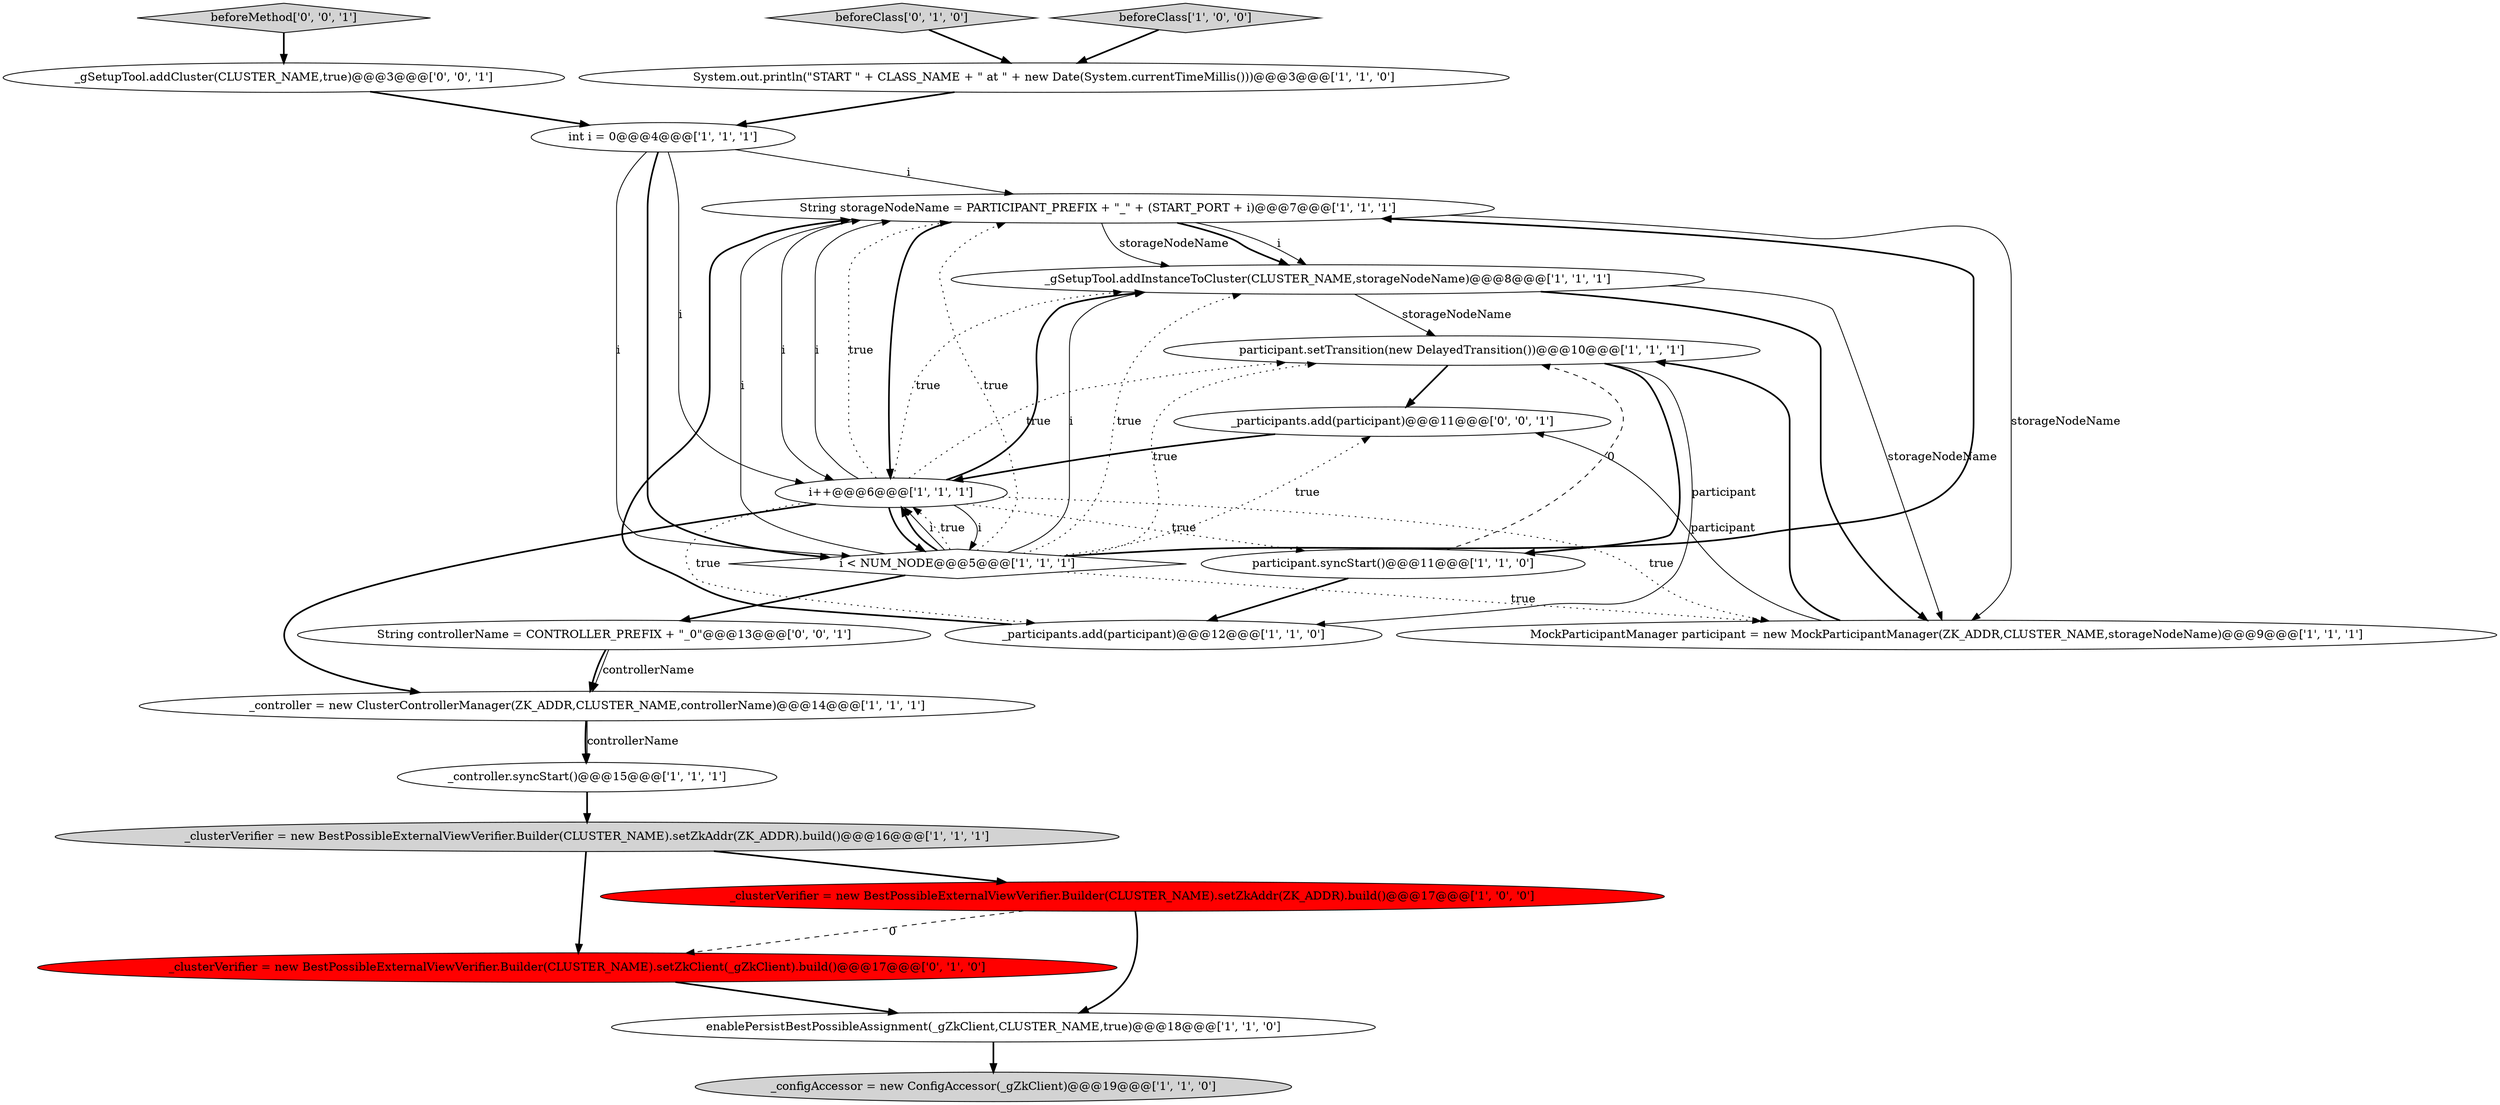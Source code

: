 digraph {
4 [style = filled, label = "String storageNodeName = PARTICIPANT_PREFIX + \"_\" + (START_PORT + i)@@@7@@@['1', '1', '1']", fillcolor = white, shape = ellipse image = "AAA0AAABBB1BBB"];
17 [style = filled, label = "_clusterVerifier = new BestPossibleExternalViewVerifier.Builder(CLUSTER_NAME).setZkClient(_gZkClient).build()@@@17@@@['0', '1', '0']", fillcolor = red, shape = ellipse image = "AAA1AAABBB2BBB"];
2 [style = filled, label = "beforeClass['1', '0', '0']", fillcolor = lightgray, shape = diamond image = "AAA0AAABBB1BBB"];
8 [style = filled, label = "participant.setTransition(new DelayedTransition())@@@10@@@['1', '1', '1']", fillcolor = white, shape = ellipse image = "AAA0AAABBB1BBB"];
19 [style = filled, label = "_gSetupTool.addCluster(CLUSTER_NAME,true)@@@3@@@['0', '0', '1']", fillcolor = white, shape = ellipse image = "AAA0AAABBB3BBB"];
15 [style = filled, label = "_participants.add(participant)@@@12@@@['1', '1', '0']", fillcolor = white, shape = ellipse image = "AAA0AAABBB1BBB"];
7 [style = filled, label = "_configAccessor = new ConfigAccessor(_gZkClient)@@@19@@@['1', '1', '0']", fillcolor = lightgray, shape = ellipse image = "AAA0AAABBB1BBB"];
20 [style = filled, label = "String controllerName = CONTROLLER_PREFIX + \"_0\"@@@13@@@['0', '0', '1']", fillcolor = white, shape = ellipse image = "AAA0AAABBB3BBB"];
9 [style = filled, label = "_controller = new ClusterControllerManager(ZK_ADDR,CLUSTER_NAME,controllerName)@@@14@@@['1', '1', '1']", fillcolor = white, shape = ellipse image = "AAA0AAABBB1BBB"];
18 [style = filled, label = "beforeClass['0', '1', '0']", fillcolor = lightgray, shape = diamond image = "AAA0AAABBB2BBB"];
14 [style = filled, label = "i < NUM_NODE@@@5@@@['1', '1', '1']", fillcolor = white, shape = diamond image = "AAA0AAABBB1BBB"];
16 [style = filled, label = "System.out.println(\"START \" + CLASS_NAME + \" at \" + new Date(System.currentTimeMillis()))@@@3@@@['1', '1', '0']", fillcolor = white, shape = ellipse image = "AAA0AAABBB1BBB"];
22 [style = filled, label = "beforeMethod['0', '0', '1']", fillcolor = lightgray, shape = diamond image = "AAA0AAABBB3BBB"];
12 [style = filled, label = "int i = 0@@@4@@@['1', '1', '1']", fillcolor = white, shape = ellipse image = "AAA0AAABBB1BBB"];
1 [style = filled, label = "_clusterVerifier = new BestPossibleExternalViewVerifier.Builder(CLUSTER_NAME).setZkAddr(ZK_ADDR).build()@@@17@@@['1', '0', '0']", fillcolor = red, shape = ellipse image = "AAA1AAABBB1BBB"];
21 [style = filled, label = "_participants.add(participant)@@@11@@@['0', '0', '1']", fillcolor = white, shape = ellipse image = "AAA0AAABBB3BBB"];
13 [style = filled, label = "enablePersistBestPossibleAssignment(_gZkClient,CLUSTER_NAME,true)@@@18@@@['1', '1', '0']", fillcolor = white, shape = ellipse image = "AAA0AAABBB1BBB"];
6 [style = filled, label = "_controller.syncStart()@@@15@@@['1', '1', '1']", fillcolor = white, shape = ellipse image = "AAA0AAABBB1BBB"];
10 [style = filled, label = "_clusterVerifier = new BestPossibleExternalViewVerifier.Builder(CLUSTER_NAME).setZkAddr(ZK_ADDR).build()@@@16@@@['1', '1', '1']", fillcolor = lightgray, shape = ellipse image = "AAA0AAABBB1BBB"];
5 [style = filled, label = "_gSetupTool.addInstanceToCluster(CLUSTER_NAME,storageNodeName)@@@8@@@['1', '1', '1']", fillcolor = white, shape = ellipse image = "AAA0AAABBB1BBB"];
11 [style = filled, label = "i++@@@6@@@['1', '1', '1']", fillcolor = white, shape = ellipse image = "AAA0AAABBB1BBB"];
3 [style = filled, label = "participant.syncStart()@@@11@@@['1', '1', '0']", fillcolor = white, shape = ellipse image = "AAA0AAABBB1BBB"];
0 [style = filled, label = "MockParticipantManager participant = new MockParticipantManager(ZK_ADDR,CLUSTER_NAME,storageNodeName)@@@9@@@['1', '1', '1']", fillcolor = white, shape = ellipse image = "AAA0AAABBB1BBB"];
20->9 [style = solid, label="controllerName"];
14->5 [style = solid, label="i"];
4->11 [style = solid, label="i"];
4->0 [style = solid, label="storageNodeName"];
11->4 [style = solid, label="i"];
19->12 [style = bold, label=""];
11->14 [style = bold, label=""];
20->9 [style = bold, label=""];
22->19 [style = bold, label=""];
14->0 [style = dotted, label="true"];
8->3 [style = bold, label=""];
14->11 [style = solid, label="i"];
10->17 [style = bold, label=""];
3->15 [style = bold, label=""];
8->15 [style = solid, label="participant"];
11->5 [style = dotted, label="true"];
11->4 [style = dotted, label="true"];
4->5 [style = solid, label="i"];
11->9 [style = bold, label=""];
1->13 [style = bold, label=""];
9->6 [style = bold, label=""];
5->0 [style = solid, label="storageNodeName"];
11->5 [style = bold, label=""];
18->16 [style = bold, label=""];
1->17 [style = dashed, label="0"];
14->21 [style = dotted, label="true"];
14->5 [style = dotted, label="true"];
12->14 [style = solid, label="i"];
5->0 [style = bold, label=""];
21->11 [style = bold, label=""];
4->5 [style = solid, label="storageNodeName"];
13->7 [style = bold, label=""];
6->10 [style = bold, label=""];
12->4 [style = solid, label="i"];
11->0 [style = dotted, label="true"];
15->4 [style = bold, label=""];
12->14 [style = bold, label=""];
0->8 [style = bold, label=""];
11->14 [style = solid, label="i"];
0->21 [style = solid, label="participant"];
8->21 [style = bold, label=""];
14->8 [style = dotted, label="true"];
14->11 [style = dotted, label="true"];
3->8 [style = dashed, label="0"];
11->8 [style = dotted, label="true"];
12->11 [style = solid, label="i"];
17->13 [style = bold, label=""];
14->4 [style = solid, label="i"];
4->11 [style = bold, label=""];
10->1 [style = bold, label=""];
11->3 [style = dotted, label="true"];
11->15 [style = dotted, label="true"];
14->11 [style = bold, label=""];
16->12 [style = bold, label=""];
4->5 [style = bold, label=""];
9->6 [style = solid, label="controllerName"];
14->4 [style = dotted, label="true"];
14->20 [style = bold, label=""];
5->8 [style = solid, label="storageNodeName"];
14->4 [style = bold, label=""];
2->16 [style = bold, label=""];
}
